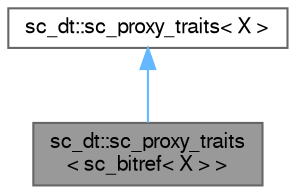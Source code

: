 digraph "sc_dt::sc_proxy_traits&lt; sc_bitref&lt; X &gt; &gt;"
{
 // LATEX_PDF_SIZE
  bgcolor="transparent";
  edge [fontname=FreeSans,fontsize=10,labelfontname=FreeSans,labelfontsize=10];
  node [fontname=FreeSans,fontsize=10,shape=box,height=0.2,width=0.4];
  Node1 [id="Node000001",label="sc_dt::sc_proxy_traits\l\< sc_bitref\< X \> \>",height=0.2,width=0.4,color="gray40", fillcolor="grey60", style="filled", fontcolor="black",tooltip=" "];
  Node2 -> Node1 [id="edge1_Node000001_Node000002",dir="back",color="steelblue1",style="solid",tooltip=" "];
  Node2 [id="Node000002",label="sc_dt::sc_proxy_traits\< X \>",height=0.2,width=0.4,color="gray40", fillcolor="white", style="filled",URL="$a01629.html",tooltip=" "];
}

